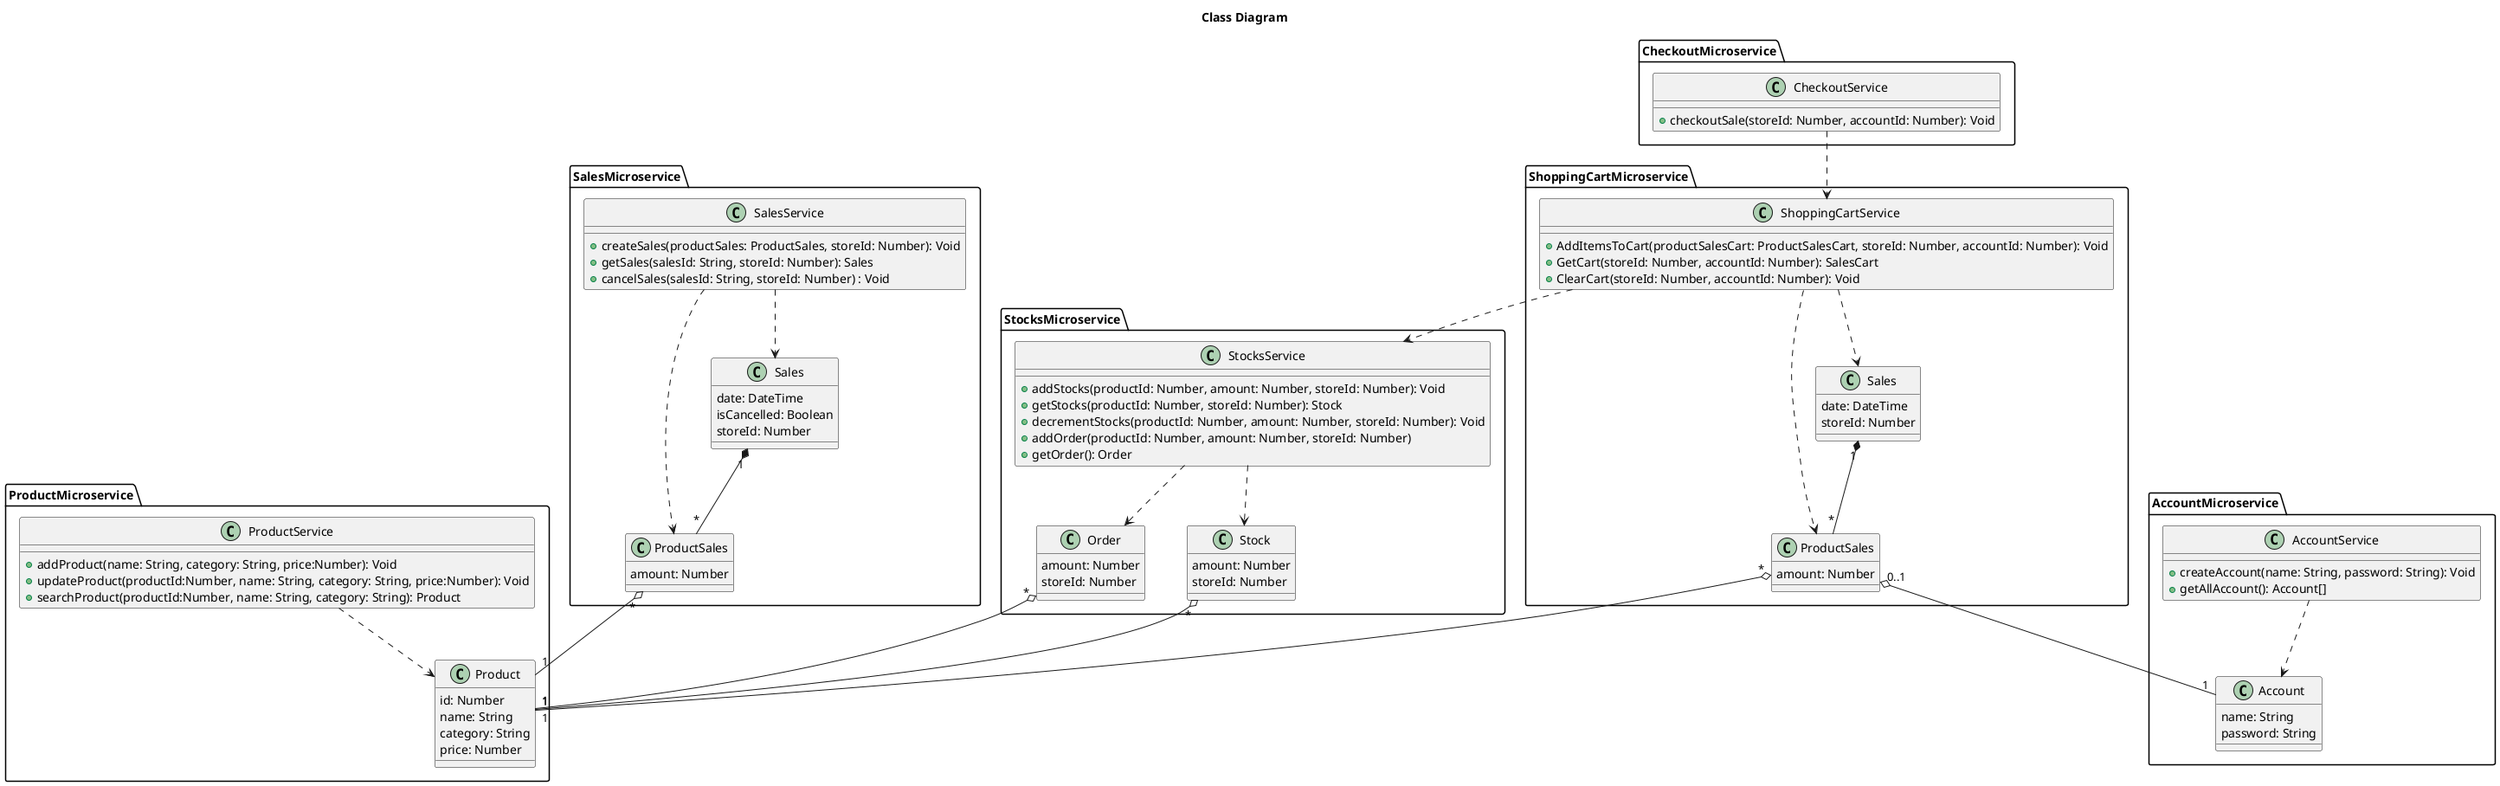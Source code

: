 @startuml class
title Class Diagram


package ProductMicroservice {
    class ProductService {
        + addProduct(name: String, category: String, price:Number): Void
        + updateProduct(productId:Number, name: String, category: String, price:Number): Void
        + searchProduct(productId:Number, name: String, category: String): Product
    }

    class Product {
        id: Number
        name: String
        category: String
        price: Number
    }
}

ProductService ..> Product

package StocksMicroservice {
    class StocksService {
        + addStocks(productId: Number, amount: Number, storeId: Number): Void
        + getStocks(productId: Number, storeId: Number): Stock
        + decrementStocks(productId: Number, amount: Number, storeId: Number): Void
        + addOrder(productId: Number, amount: Number, storeId: Number)
        + getOrder(): Order
    }
    class Order {
        amount: Number
        storeId: Number
    }

    class Stock {
        amount: Number
        storeId: Number
    }
}

StocksService ..> Stock
StocksService ..> Order


package SalesMicroservice {
    class SalesService {
        + createSales(productSales: ProductSales, storeId: Number): Void
        + getSales(salesId: String, storeId: Number): Sales
        + cancelSales(salesId: String, storeId: Number) : Void
    }
    class ProductSales {
        amount: Number
    }

    class Sales {
        date: DateTime
        isCancelled: Boolean
        storeId: Number
    }
}

SalesService ..> ProductSales
SalesService ..> Sales

package AccountMicroservice{
    class AccountService {
        + createAccount(name: String, password: String): Void
        + getAllAccount(): Account[]
    }

    class Account {
        name: String
        password: String
    }
}

AccountService ..> Account

package ShoppingCartMicroservice {
    class ShoppingCartService{
        + AddItemsToCart(productSalesCart: ProductSalesCart, storeId: Number, accountId: Number): Void
        + GetCart(storeId: Number, accountId: Number): SalesCart
        + ClearCart(storeId: Number, accountId: Number): Void
    }

    class ProductSalesCart as "ProductSales" {
        amount: Number
    }

    class SalesCart as "Sales" {
        date: DateTime
        storeId: Number
    }
}

ShoppingCartService ..> ProductSalesCart
ShoppingCartService ..> SalesCart
ShoppingCartService ..> StocksService

package CheckoutMicroservice {
    class CheckoutService {
        + checkoutSale(storeId: Number, accountId: Number): Void
    }
}

CheckoutService ..> ShoppingCartService






Sales "1" *-- "*" ProductSales

SalesCart "1" *-- "*" ProductSalesCart

ProductSalesCart "*" o-- "1" Product

ProductSalesCart "0..1" o-- "1" Account

ProductSales "*" o-- "1" Product

Stock "*" o-- "1" Product

Order "*" o-- "1" Product




@enduml